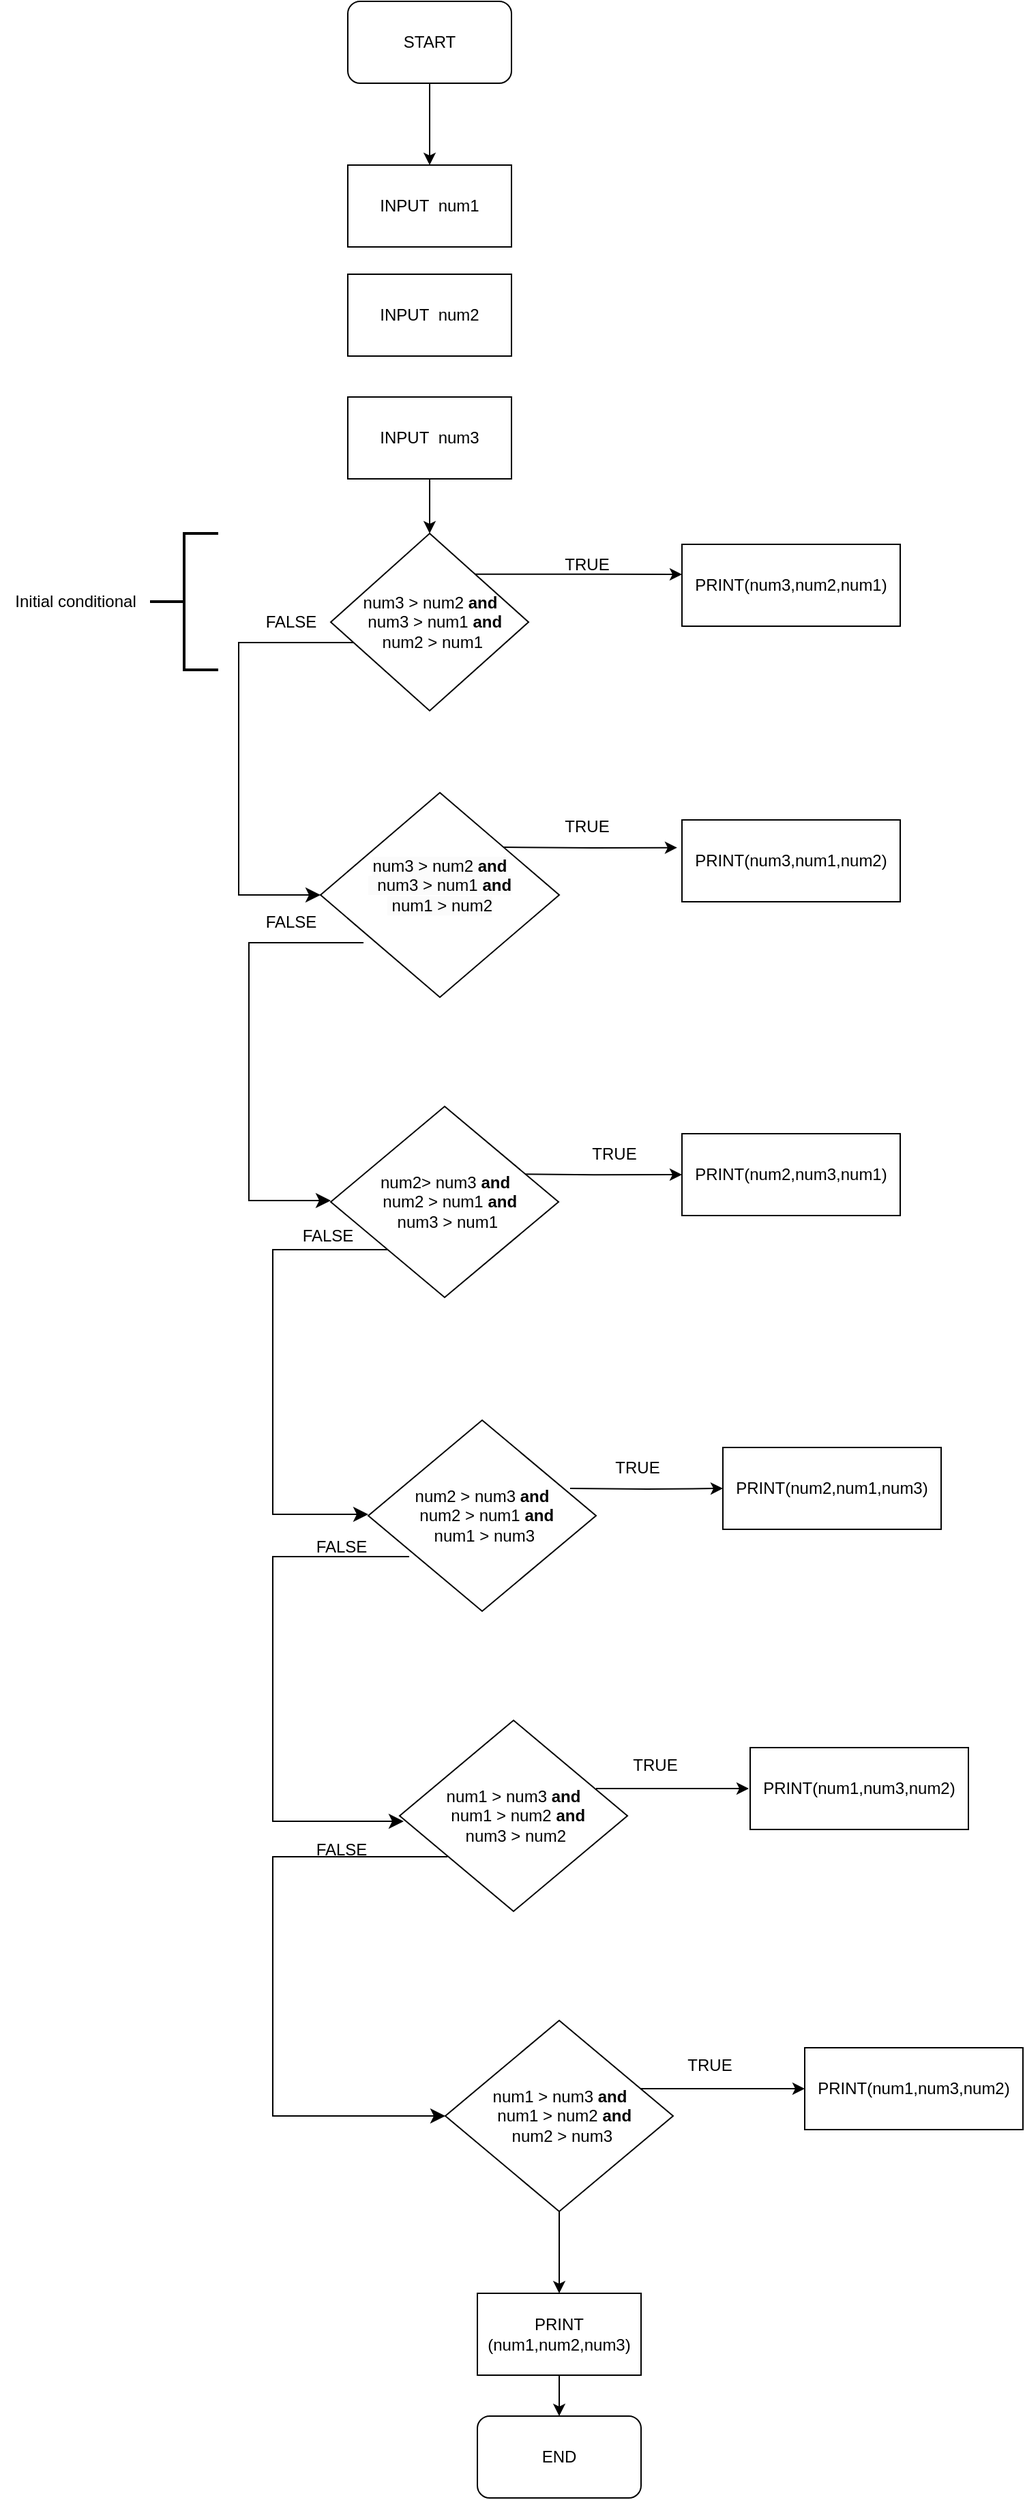 <mxfile version="21.5.0" type="github">
  <diagram name="Page-1" id="zA7887raAfqFaPBD0OPG">
    <mxGraphModel dx="1218" dy="453" grid="1" gridSize="10" guides="1" tooltips="1" connect="1" arrows="1" fold="1" page="1" pageScale="1" pageWidth="2339" pageHeight="3300" math="0" shadow="0">
      <root>
        <mxCell id="0" />
        <mxCell id="1" parent="0" />
        <mxCell id="OVtonEhGff64VZEiWhN6-2" style="edgeStyle=orthogonalEdgeStyle;rounded=0;orthogonalLoop=1;jettySize=auto;html=1;" edge="1" parent="1" source="OVtonEhGff64VZEiWhN6-1">
          <mxGeometry relative="1" as="geometry">
            <mxPoint x="925" y="400" as="targetPoint" />
          </mxGeometry>
        </mxCell>
        <mxCell id="OVtonEhGff64VZEiWhN6-1" value="START" style="rounded=1;whiteSpace=wrap;html=1;" vertex="1" parent="1">
          <mxGeometry x="865" y="280" width="120" height="60" as="geometry" />
        </mxCell>
        <mxCell id="OVtonEhGff64VZEiWhN6-3" value="INPUT&amp;nbsp; num1" style="rounded=0;whiteSpace=wrap;html=1;" vertex="1" parent="1">
          <mxGeometry x="865" y="400" width="120" height="60" as="geometry" />
        </mxCell>
        <mxCell id="OVtonEhGff64VZEiWhN6-4" value="INPUT&amp;nbsp; num2" style="rounded=0;whiteSpace=wrap;html=1;" vertex="1" parent="1">
          <mxGeometry x="865" y="480" width="120" height="60" as="geometry" />
        </mxCell>
        <mxCell id="OVtonEhGff64VZEiWhN6-8" value="" style="edgeStyle=orthogonalEdgeStyle;rounded=0;orthogonalLoop=1;jettySize=auto;html=1;" edge="1" parent="1" source="OVtonEhGff64VZEiWhN6-5">
          <mxGeometry relative="1" as="geometry">
            <mxPoint x="925" y="670" as="targetPoint" />
          </mxGeometry>
        </mxCell>
        <mxCell id="OVtonEhGff64VZEiWhN6-5" value="INPUT&amp;nbsp; num3" style="rounded=0;whiteSpace=wrap;html=1;" vertex="1" parent="1">
          <mxGeometry x="865" y="570" width="120" height="60" as="geometry" />
        </mxCell>
        <mxCell id="OVtonEhGff64VZEiWhN6-17" style="edgeStyle=orthogonalEdgeStyle;rounded=0;orthogonalLoop=1;jettySize=auto;html=1;exitX=0.712;exitY=0.23;exitDx=0;exitDy=0;exitPerimeter=0;" edge="1" parent="1" source="OVtonEhGff64VZEiWhN6-79">
          <mxGeometry relative="1" as="geometry">
            <mxPoint x="1110" y="700" as="targetPoint" />
            <mxPoint x="1002.5" y="700" as="sourcePoint" />
          </mxGeometry>
        </mxCell>
        <mxCell id="OVtonEhGff64VZEiWhN6-14" value="" style="edgeStyle=elbowEdgeStyle;elbow=horizontal;endArrow=classic;html=1;curved=0;rounded=0;endSize=8;startSize=8;" edge="1" parent="1" source="OVtonEhGff64VZEiWhN6-79" target="OVtonEhGff64VZEiWhN6-80">
          <mxGeometry width="50" height="50" relative="1" as="geometry">
            <mxPoint x="847.5" y="700" as="sourcePoint" />
            <mxPoint x="835" y="800" as="targetPoint" />
            <Array as="points">
              <mxPoint x="785" y="750" />
              <mxPoint x="795" y="780" />
            </Array>
          </mxGeometry>
        </mxCell>
        <mxCell id="OVtonEhGff64VZEiWhN6-16" value="FALSE" style="text;html=1;align=center;verticalAlign=middle;resizable=0;points=[];autosize=1;strokeColor=none;fillColor=none;" vertex="1" parent="1">
          <mxGeometry x="792.5" y="720" width="60" height="30" as="geometry" />
        </mxCell>
        <mxCell id="OVtonEhGff64VZEiWhN6-18" value="TRUE" style="text;html=1;align=center;verticalAlign=middle;resizable=0;points=[];autosize=1;strokeColor=none;fillColor=none;" vertex="1" parent="1">
          <mxGeometry x="1010" y="678" width="60" height="30" as="geometry" />
        </mxCell>
        <mxCell id="OVtonEhGff64VZEiWhN6-19" value="PRINT(num3,num2,num1)" style="rounded=0;whiteSpace=wrap;html=1;" vertex="1" parent="1">
          <mxGeometry x="1110" y="678" width="160" height="60" as="geometry" />
        </mxCell>
        <mxCell id="OVtonEhGff64VZEiWhN6-20" style="edgeStyle=orthogonalEdgeStyle;rounded=0;orthogonalLoop=1;jettySize=auto;html=1;entryX=-0.022;entryY=0.339;entryDx=0;entryDy=0;entryPerimeter=0;" edge="1" parent="1" target="OVtonEhGff64VZEiWhN6-25">
          <mxGeometry relative="1" as="geometry">
            <mxPoint x="1061.25" y="900" as="targetPoint" />
            <mxPoint x="978.75" y="900" as="sourcePoint" />
          </mxGeometry>
        </mxCell>
        <mxCell id="OVtonEhGff64VZEiWhN6-24" value="TRUE" style="text;html=1;align=center;verticalAlign=middle;resizable=0;points=[];autosize=1;strokeColor=none;fillColor=none;" vertex="1" parent="1">
          <mxGeometry x="1010" y="870" width="60" height="30" as="geometry" />
        </mxCell>
        <mxCell id="OVtonEhGff64VZEiWhN6-25" value="PRINT(num3,num1,num2)" style="rounded=0;whiteSpace=wrap;html=1;" vertex="1" parent="1">
          <mxGeometry x="1110" y="880" width="160" height="60" as="geometry" />
        </mxCell>
        <mxCell id="OVtonEhGff64VZEiWhN6-31" value="PRINT(num2,num3,num1)" style="rounded=0;whiteSpace=wrap;html=1;" vertex="1" parent="1">
          <mxGeometry x="1110" y="1110" width="160" height="60" as="geometry" />
        </mxCell>
        <mxCell id="OVtonEhGff64VZEiWhN6-43" value="PRINT(num2,num1,num3)" style="rounded=0;whiteSpace=wrap;html=1;" vertex="1" parent="1">
          <mxGeometry x="1140" y="1340" width="160" height="60" as="geometry" />
        </mxCell>
        <mxCell id="OVtonEhGff64VZEiWhN6-51" value="" style="strokeWidth=2;html=1;shape=mxgraph.flowchart.annotation_2;align=left;labelPosition=right;pointerEvents=1;" vertex="1" parent="1">
          <mxGeometry x="720" y="670" width="50" height="100" as="geometry" />
        </mxCell>
        <mxCell id="OVtonEhGff64VZEiWhN6-53" value="Initial conditional" style="text;html=1;align=center;verticalAlign=middle;resizable=0;points=[];autosize=1;strokeColor=none;fillColor=none;" vertex="1" parent="1">
          <mxGeometry x="610" y="705" width="110" height="30" as="geometry" />
        </mxCell>
        <mxCell id="OVtonEhGff64VZEiWhN6-79" value="num3 &amp;gt; num2&amp;nbsp;&lt;b style=&quot;border-color: var(--border-color);&quot;&gt;and&lt;br style=&quot;border-color: var(--border-color);&quot;&gt;&amp;nbsp;&amp;nbsp;&lt;/b&gt;num3 &amp;gt; num1&amp;nbsp;&lt;b style=&quot;border-color: var(--border-color);&quot;&gt;and&lt;br style=&quot;border-color: var(--border-color);&quot;&gt;&lt;/b&gt;&amp;nbsp;num2 &amp;gt; num1" style="rhombus;whiteSpace=wrap;html=1;" vertex="1" parent="1">
          <mxGeometry x="852.5" y="670" width="145" height="130" as="geometry" />
        </mxCell>
        <mxCell id="OVtonEhGff64VZEiWhN6-80" value="&#xa;&lt;span style=&quot;color: rgb(0, 0, 0); font-family: Helvetica; font-size: 12px; font-style: normal; font-variant-ligatures: normal; font-variant-caps: normal; font-weight: 400; letter-spacing: normal; orphans: 2; text-align: center; text-indent: 0px; text-transform: none; widows: 2; word-spacing: 0px; -webkit-text-stroke-width: 0px; background-color: rgb(251, 251, 251); text-decoration-thickness: initial; text-decoration-style: initial; text-decoration-color: initial; float: none; display: inline !important;&quot;&gt;num3 &amp;gt; num2&amp;nbsp;&lt;/span&gt;&lt;b style=&quot;border-color: var(--border-color); color: rgb(0, 0, 0); font-family: Helvetica; font-size: 12px; font-style: normal; font-variant-ligatures: normal; font-variant-caps: normal; letter-spacing: normal; orphans: 2; text-align: center; text-indent: 0px; text-transform: none; widows: 2; word-spacing: 0px; -webkit-text-stroke-width: 0px; background-color: rgb(251, 251, 251); text-decoration-thickness: initial; text-decoration-style: initial; text-decoration-color: initial;&quot;&gt;and&lt;br style=&quot;border-color: var(--border-color);&quot;&gt;&amp;nbsp;&amp;nbsp;&lt;/b&gt;&lt;span style=&quot;color: rgb(0, 0, 0); font-family: Helvetica; font-size: 12px; font-style: normal; font-variant-ligatures: normal; font-variant-caps: normal; font-weight: 400; letter-spacing: normal; orphans: 2; text-align: center; text-indent: 0px; text-transform: none; widows: 2; word-spacing: 0px; -webkit-text-stroke-width: 0px; background-color: rgb(251, 251, 251); text-decoration-thickness: initial; text-decoration-style: initial; text-decoration-color: initial; float: none; display: inline !important;&quot;&gt;num3 &amp;gt; num1&amp;nbsp;&lt;/span&gt;&lt;b style=&quot;border-color: var(--border-color); color: rgb(0, 0, 0); font-family: Helvetica; font-size: 12px; font-style: normal; font-variant-ligatures: normal; font-variant-caps: normal; letter-spacing: normal; orphans: 2; text-align: center; text-indent: 0px; text-transform: none; widows: 2; word-spacing: 0px; -webkit-text-stroke-width: 0px; background-color: rgb(251, 251, 251); text-decoration-thickness: initial; text-decoration-style: initial; text-decoration-color: initial;&quot;&gt;and&lt;br style=&quot;border-color: var(--border-color);&quot;&gt;&lt;/b&gt;&lt;span style=&quot;color: rgb(0, 0, 0); font-family: Helvetica; font-size: 12px; font-style: normal; font-variant-ligatures: normal; font-variant-caps: normal; font-weight: 400; letter-spacing: normal; orphans: 2; text-align: center; text-indent: 0px; text-transform: none; widows: 2; word-spacing: 0px; -webkit-text-stroke-width: 0px; background-color: rgb(251, 251, 251); text-decoration-thickness: initial; text-decoration-style: initial; text-decoration-color: initial; float: none; display: inline !important;&quot;&gt;&amp;nbsp;num1 &amp;gt; num2&lt;/span&gt;&#xa;&#xa;" style="rhombus;whiteSpace=wrap;html=1;" vertex="1" parent="1">
          <mxGeometry x="845" y="860" width="175" height="150" as="geometry" />
        </mxCell>
        <mxCell id="OVtonEhGff64VZEiWhN6-87" value="" style="edgeStyle=elbowEdgeStyle;elbow=horizontal;endArrow=classic;html=1;curved=0;rounded=0;endSize=8;startSize=8;" edge="1" parent="1">
          <mxGeometry width="50" height="50" relative="1" as="geometry">
            <mxPoint x="876.5" y="970" as="sourcePoint" />
            <mxPoint x="852.5" y="1159" as="targetPoint" />
            <Array as="points">
              <mxPoint x="792.5" y="970" />
              <mxPoint x="802.5" y="1000" />
            </Array>
          </mxGeometry>
        </mxCell>
        <mxCell id="OVtonEhGff64VZEiWhN6-89" value="" style="edgeStyle=orthogonalEdgeStyle;rounded=0;orthogonalLoop=1;jettySize=auto;html=1;entryX=0;entryY=0.5;entryDx=0;entryDy=0;" edge="1" parent="1" target="OVtonEhGff64VZEiWhN6-31">
          <mxGeometry relative="1" as="geometry">
            <mxPoint x="979.92" y="1139.57" as="sourcePoint" />
            <mxPoint x="1100" y="1140" as="targetPoint" />
          </mxGeometry>
        </mxCell>
        <mxCell id="OVtonEhGff64VZEiWhN6-88" value="num2&amp;gt; num3&amp;nbsp;&lt;b style=&quot;border-color: var(--border-color);&quot;&gt;and&lt;br style=&quot;border-color: var(--border-color);&quot;&gt;&amp;nbsp;&amp;nbsp;&lt;/b&gt;num2 &amp;gt; num1&amp;nbsp;&lt;b style=&quot;border-color: var(--border-color);&quot;&gt;and&lt;br style=&quot;border-color: var(--border-color);&quot;&gt;&lt;/b&gt;&amp;nbsp;num3 &amp;gt; num1" style="rhombus;whiteSpace=wrap;html=1;" vertex="1" parent="1">
          <mxGeometry x="852.5" y="1090" width="167" height="140" as="geometry" />
        </mxCell>
        <mxCell id="OVtonEhGff64VZEiWhN6-90" value="PRINT(num1,num3,num2)" style="rounded=0;whiteSpace=wrap;html=1;" vertex="1" parent="1">
          <mxGeometry x="1160" y="1560" width="160" height="60" as="geometry" />
        </mxCell>
        <mxCell id="OVtonEhGff64VZEiWhN6-91" value="TRUE" style="text;html=1;align=center;verticalAlign=middle;resizable=0;points=[];autosize=1;strokeColor=none;fillColor=none;" vertex="1" parent="1">
          <mxGeometry x="1030" y="1110" width="60" height="30" as="geometry" />
        </mxCell>
        <mxCell id="OVtonEhGff64VZEiWhN6-92" value="FALSE" style="text;html=1;align=center;verticalAlign=middle;resizable=0;points=[];autosize=1;strokeColor=none;fillColor=none;" vertex="1" parent="1">
          <mxGeometry x="793" y="940" width="60" height="30" as="geometry" />
        </mxCell>
        <mxCell id="OVtonEhGff64VZEiWhN6-94" value="" style="edgeStyle=elbowEdgeStyle;elbow=horizontal;endArrow=classic;html=1;curved=0;rounded=0;endSize=8;startSize=8;exitX=0;exitY=1;exitDx=0;exitDy=0;" edge="1" parent="1" source="OVtonEhGff64VZEiWhN6-88">
          <mxGeometry width="50" height="50" relative="1" as="geometry">
            <mxPoint x="890" y="1200" as="sourcePoint" />
            <mxPoint x="880" y="1389" as="targetPoint" />
            <Array as="points">
              <mxPoint x="810" y="1300" />
              <mxPoint x="830" y="1230" />
            </Array>
          </mxGeometry>
        </mxCell>
        <mxCell id="OVtonEhGff64VZEiWhN6-95" value="FALSE" style="text;html=1;align=center;verticalAlign=middle;resizable=0;points=[];autosize=1;strokeColor=none;fillColor=none;" vertex="1" parent="1">
          <mxGeometry x="820" y="1170" width="60" height="30" as="geometry" />
        </mxCell>
        <mxCell id="OVtonEhGff64VZEiWhN6-96" value="num2 &amp;gt; num3&amp;nbsp;&lt;b style=&quot;border-color: var(--border-color);&quot;&gt;and&lt;br style=&quot;border-color: var(--border-color);&quot;&gt;&amp;nbsp;&amp;nbsp;&lt;/b&gt;num2 &amp;gt; num1&amp;nbsp;&lt;b style=&quot;border-color: var(--border-color);&quot;&gt;and&lt;br style=&quot;border-color: var(--border-color);&quot;&gt;&lt;/b&gt;&amp;nbsp;num1 &amp;gt; num3" style="rhombus;whiteSpace=wrap;html=1;" vertex="1" parent="1">
          <mxGeometry x="880" y="1320" width="167" height="140" as="geometry" />
        </mxCell>
        <mxCell id="OVtonEhGff64VZEiWhN6-97" value="" style="edgeStyle=orthogonalEdgeStyle;rounded=0;orthogonalLoop=1;jettySize=auto;html=1;entryX=0;entryY=0.5;entryDx=0;entryDy=0;" edge="1" parent="1" target="OVtonEhGff64VZEiWhN6-43">
          <mxGeometry relative="1" as="geometry">
            <mxPoint x="1028.0" y="1370.0" as="sourcePoint" />
            <mxPoint x="1158.08" y="1370.43" as="targetPoint" />
          </mxGeometry>
        </mxCell>
        <mxCell id="OVtonEhGff64VZEiWhN6-98" value="TRUE" style="text;html=1;align=center;verticalAlign=middle;resizable=0;points=[];autosize=1;strokeColor=none;fillColor=none;" vertex="1" parent="1">
          <mxGeometry x="1047" y="1340" width="60" height="30" as="geometry" />
        </mxCell>
        <mxCell id="OVtonEhGff64VZEiWhN6-99" value="num1 &amp;gt; num3&amp;nbsp;&lt;b style=&quot;border-color: var(--border-color);&quot;&gt;and&lt;br style=&quot;border-color: var(--border-color);&quot;&gt;&amp;nbsp;&amp;nbsp;&lt;/b&gt;num1 &amp;gt; num2&amp;nbsp;&lt;b style=&quot;border-color: var(--border-color);&quot;&gt;and&lt;br style=&quot;border-color: var(--border-color);&quot;&gt;&lt;/b&gt;&amp;nbsp;num3 &amp;gt; num2" style="rhombus;whiteSpace=wrap;html=1;" vertex="1" parent="1">
          <mxGeometry x="903" y="1540" width="167" height="140" as="geometry" />
        </mxCell>
        <mxCell id="OVtonEhGff64VZEiWhN6-100" value="" style="edgeStyle=elbowEdgeStyle;elbow=horizontal;endArrow=classic;html=1;curved=0;rounded=0;endSize=8;startSize=8;" edge="1" parent="1">
          <mxGeometry width="50" height="50" relative="1" as="geometry">
            <mxPoint x="910" y="1420" as="sourcePoint" />
            <mxPoint x="906" y="1614" as="targetPoint" />
            <Array as="points">
              <mxPoint x="810" y="1530" />
              <mxPoint x="856" y="1455" />
            </Array>
          </mxGeometry>
        </mxCell>
        <mxCell id="OVtonEhGff64VZEiWhN6-101" value="" style="edgeStyle=orthogonalEdgeStyle;rounded=0;orthogonalLoop=1;jettySize=auto;html=1;entryX=0;entryY=0.5;entryDx=0;entryDy=0;" edge="1" parent="1">
          <mxGeometry relative="1" as="geometry">
            <mxPoint x="1047.0" y="1590.0" as="sourcePoint" />
            <mxPoint x="1159" y="1590" as="targetPoint" />
          </mxGeometry>
        </mxCell>
        <mxCell id="OVtonEhGff64VZEiWhN6-102" value="num1 &amp;gt; num3&amp;nbsp;&lt;b style=&quot;border-color: var(--border-color);&quot;&gt;and&lt;br style=&quot;border-color: var(--border-color);&quot;&gt;&amp;nbsp;&amp;nbsp;&lt;/b&gt;num1 &amp;gt; num2&amp;nbsp;&lt;b style=&quot;border-color: var(--border-color);&quot;&gt;and&lt;br style=&quot;border-color: var(--border-color);&quot;&gt;&lt;/b&gt;&amp;nbsp;num2 &amp;gt; num3" style="rhombus;whiteSpace=wrap;html=1;" vertex="1" parent="1">
          <mxGeometry x="936.5" y="1760" width="167" height="140" as="geometry" />
        </mxCell>
        <mxCell id="OVtonEhGff64VZEiWhN6-103" value="" style="edgeStyle=elbowEdgeStyle;elbow=horizontal;endArrow=classic;html=1;curved=0;rounded=0;endSize=8;startSize=8;entryX=0;entryY=0.5;entryDx=0;entryDy=0;" edge="1" parent="1" target="OVtonEhGff64VZEiWhN6-102">
          <mxGeometry width="50" height="50" relative="1" as="geometry">
            <mxPoint x="938" y="1640" as="sourcePoint" />
            <mxPoint x="934" y="1834" as="targetPoint" />
            <Array as="points">
              <mxPoint x="810" y="1740" />
              <mxPoint x="884" y="1675" />
            </Array>
          </mxGeometry>
        </mxCell>
        <mxCell id="OVtonEhGff64VZEiWhN6-104" value="PRINT(num1,num3,num2)" style="rounded=0;whiteSpace=wrap;html=1;" vertex="1" parent="1">
          <mxGeometry x="1200" y="1780" width="160" height="60" as="geometry" />
        </mxCell>
        <mxCell id="OVtonEhGff64VZEiWhN6-105" value="" style="edgeStyle=orthogonalEdgeStyle;rounded=0;orthogonalLoop=1;jettySize=auto;html=1;" edge="1" parent="1">
          <mxGeometry relative="1" as="geometry">
            <mxPoint x="1120.0" y="1810.0" as="sourcePoint" />
            <mxPoint x="1200" y="1810" as="targetPoint" />
            <Array as="points">
              <mxPoint x="1080" y="1810" />
              <mxPoint x="1080" y="1810" />
            </Array>
          </mxGeometry>
        </mxCell>
        <mxCell id="OVtonEhGff64VZEiWhN6-106" style="edgeStyle=orthogonalEdgeStyle;rounded=0;orthogonalLoop=1;jettySize=auto;html=1;" edge="1" parent="1">
          <mxGeometry relative="1" as="geometry">
            <mxPoint x="1020" y="1960" as="targetPoint" />
            <mxPoint x="1020" y="1900" as="sourcePoint" />
          </mxGeometry>
        </mxCell>
        <mxCell id="OVtonEhGff64VZEiWhN6-107" style="edgeStyle=orthogonalEdgeStyle;rounded=0;orthogonalLoop=1;jettySize=auto;html=1;" edge="1" source="OVtonEhGff64VZEiWhN6-108" target="OVtonEhGff64VZEiWhN6-109" parent="1">
          <mxGeometry relative="1" as="geometry">
            <mxPoint x="1020" y="2080" as="targetPoint" />
          </mxGeometry>
        </mxCell>
        <mxCell id="OVtonEhGff64VZEiWhN6-108" value="PRINT (num1,num2,num3)" style="rounded=0;whiteSpace=wrap;html=1;" vertex="1" parent="1">
          <mxGeometry x="960" y="1960" width="120" height="60" as="geometry" />
        </mxCell>
        <mxCell id="OVtonEhGff64VZEiWhN6-109" value="END" style="rounded=1;whiteSpace=wrap;html=1;" vertex="1" parent="1">
          <mxGeometry x="960" y="2050" width="120" height="60" as="geometry" />
        </mxCell>
        <mxCell id="OVtonEhGff64VZEiWhN6-110" value="TRUE" style="text;html=1;align=center;verticalAlign=middle;resizable=0;points=[];autosize=1;strokeColor=none;fillColor=none;" vertex="1" parent="1">
          <mxGeometry x="1060" y="1558" width="60" height="30" as="geometry" />
        </mxCell>
        <mxCell id="OVtonEhGff64VZEiWhN6-111" value="TRUE" style="text;html=1;align=center;verticalAlign=middle;resizable=0;points=[];autosize=1;strokeColor=none;fillColor=none;" vertex="1" parent="1">
          <mxGeometry x="1100" y="1778" width="60" height="30" as="geometry" />
        </mxCell>
        <mxCell id="OVtonEhGff64VZEiWhN6-112" value="FALSE" style="text;html=1;align=center;verticalAlign=middle;resizable=0;points=[];autosize=1;strokeColor=none;fillColor=none;" vertex="1" parent="1">
          <mxGeometry x="830" y="1398" width="60" height="30" as="geometry" />
        </mxCell>
        <mxCell id="OVtonEhGff64VZEiWhN6-113" value="FALSE" style="text;html=1;align=center;verticalAlign=middle;resizable=0;points=[];autosize=1;strokeColor=none;fillColor=none;" vertex="1" parent="1">
          <mxGeometry x="830" y="1620" width="60" height="30" as="geometry" />
        </mxCell>
      </root>
    </mxGraphModel>
  </diagram>
</mxfile>
